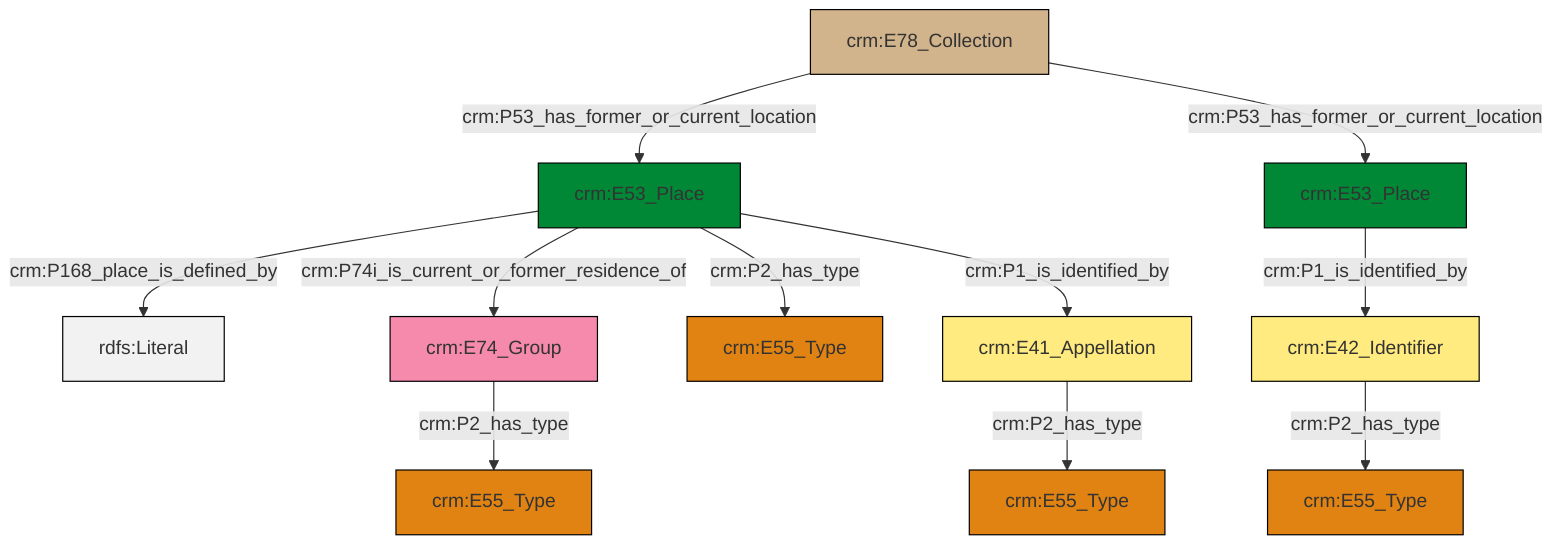 graph TD
classDef Literal fill:#f2f2f2,stroke:#000000;
classDef CRM_Entity fill:#FFFFFF,stroke:#000000;
classDef Temporal_Entity fill:#00C9E6, stroke:#000000;
classDef Type fill:#E18312, stroke:#000000;
classDef Time-Span fill:#2C9C91, stroke:#000000;
classDef Appellation fill:#FFEB7F, stroke:#000000;
classDef Place fill:#008836, stroke:#000000;
classDef Persistent_Item fill:#B266B2, stroke:#000000;
classDef Conceptual_Object fill:#FFD700, stroke:#000000;
classDef Physical_Thing fill:#D2B48C, stroke:#000000;
classDef Actor fill:#f58aad, stroke:#000000;
classDef PC_Classes fill:#4ce600, stroke:#000000;
classDef Multi fill:#cccccc,stroke:#000000;

0["crm:E53_Place"]:::Place -->|crm:P168_place_is_defined_by| 1[rdfs:Literal]:::Literal
0["crm:E53_Place"]:::Place -->|crm:P74i_is_current_or_former_residence_of| 6["crm:E74_Group"]:::Actor
7["crm:E78_Collection"]:::Physical_Thing -->|crm:P53_has_former_or_current_location| 0["crm:E53_Place"]:::Place
4["crm:E41_Appellation"]:::Appellation -->|crm:P2_has_type| 2["crm:E55_Type"]:::Type
7["crm:E78_Collection"]:::Physical_Thing -->|crm:P53_has_former_or_current_location| 11["crm:E53_Place"]:::Place
0["crm:E53_Place"]:::Place -->|crm:P2_has_type| 12["crm:E55_Type"]:::Type
0["crm:E53_Place"]:::Place -->|crm:P1_is_identified_by| 4["crm:E41_Appellation"]:::Appellation
6["crm:E74_Group"]:::Actor -->|crm:P2_has_type| 14["crm:E55_Type"]:::Type
8["crm:E42_Identifier"]:::Appellation -->|crm:P2_has_type| 18["crm:E55_Type"]:::Type
11["crm:E53_Place"]:::Place -->|crm:P1_is_identified_by| 8["crm:E42_Identifier"]:::Appellation